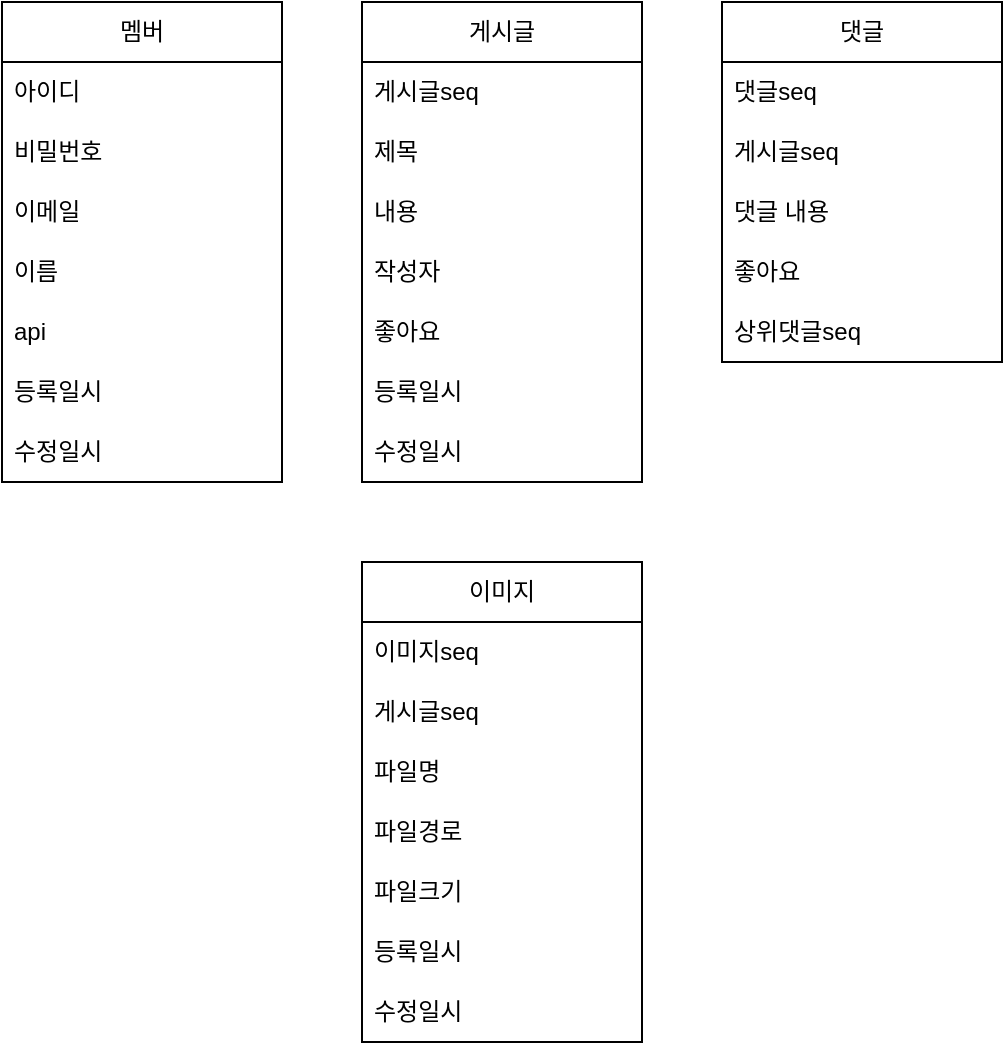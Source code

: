 <mxfile version="23.0.2" type="github">
  <diagram name="페이지-1" id="2DuQdqVIVBDX4o7IVcW_">
    <mxGraphModel dx="1945" dy="897" grid="1" gridSize="10" guides="1" tooltips="1" connect="1" arrows="1" fold="1" page="1" pageScale="1" pageWidth="827" pageHeight="1169" math="0" shadow="0">
      <root>
        <mxCell id="0" />
        <mxCell id="1" parent="0" />
        <mxCell id="RKctJJQrRIoW6dp4YgmE-1" value="멤버" style="swimlane;fontStyle=0;childLayout=stackLayout;horizontal=1;startSize=30;horizontalStack=0;resizeParent=1;resizeParentMax=0;resizeLast=0;collapsible=1;marginBottom=0;whiteSpace=wrap;html=1;" parent="1" vertex="1">
          <mxGeometry x="-570" y="80" width="140" height="240" as="geometry" />
        </mxCell>
        <mxCell id="RKctJJQrRIoW6dp4YgmE-2" value="아이디" style="text;strokeColor=none;fillColor=none;align=left;verticalAlign=middle;spacingLeft=4;spacingRight=4;overflow=hidden;points=[[0,0.5],[1,0.5]];portConstraint=eastwest;rotatable=0;whiteSpace=wrap;html=1;" parent="RKctJJQrRIoW6dp4YgmE-1" vertex="1">
          <mxGeometry y="30" width="140" height="30" as="geometry" />
        </mxCell>
        <mxCell id="RKctJJQrRIoW6dp4YgmE-3" value="비밀번호" style="text;strokeColor=none;fillColor=none;align=left;verticalAlign=middle;spacingLeft=4;spacingRight=4;overflow=hidden;points=[[0,0.5],[1,0.5]];portConstraint=eastwest;rotatable=0;whiteSpace=wrap;html=1;" parent="RKctJJQrRIoW6dp4YgmE-1" vertex="1">
          <mxGeometry y="60" width="140" height="30" as="geometry" />
        </mxCell>
        <mxCell id="RKctJJQrRIoW6dp4YgmE-4" value="이메일" style="text;strokeColor=none;fillColor=none;align=left;verticalAlign=middle;spacingLeft=4;spacingRight=4;overflow=hidden;points=[[0,0.5],[1,0.5]];portConstraint=eastwest;rotatable=0;whiteSpace=wrap;html=1;" parent="RKctJJQrRIoW6dp4YgmE-1" vertex="1">
          <mxGeometry y="90" width="140" height="30" as="geometry" />
        </mxCell>
        <mxCell id="RKctJJQrRIoW6dp4YgmE-10" value="이름" style="text;strokeColor=none;fillColor=none;align=left;verticalAlign=middle;spacingLeft=4;spacingRight=4;overflow=hidden;points=[[0,0.5],[1,0.5]];portConstraint=eastwest;rotatable=0;whiteSpace=wrap;html=1;" parent="RKctJJQrRIoW6dp4YgmE-1" vertex="1">
          <mxGeometry y="120" width="140" height="30" as="geometry" />
        </mxCell>
        <mxCell id="RKctJJQrRIoW6dp4YgmE-9" value="api" style="text;strokeColor=none;fillColor=none;align=left;verticalAlign=middle;spacingLeft=4;spacingRight=4;overflow=hidden;points=[[0,0.5],[1,0.5]];portConstraint=eastwest;rotatable=0;whiteSpace=wrap;html=1;" parent="RKctJJQrRIoW6dp4YgmE-1" vertex="1">
          <mxGeometry y="150" width="140" height="30" as="geometry" />
        </mxCell>
        <mxCell id="RKctJJQrRIoW6dp4YgmE-8" value="등록일시" style="text;strokeColor=none;fillColor=none;align=left;verticalAlign=middle;spacingLeft=4;spacingRight=4;overflow=hidden;points=[[0,0.5],[1,0.5]];portConstraint=eastwest;rotatable=0;whiteSpace=wrap;html=1;" parent="RKctJJQrRIoW6dp4YgmE-1" vertex="1">
          <mxGeometry y="180" width="140" height="30" as="geometry" />
        </mxCell>
        <mxCell id="RKctJJQrRIoW6dp4YgmE-7" value="수정일시" style="text;strokeColor=none;fillColor=none;align=left;verticalAlign=middle;spacingLeft=4;spacingRight=4;overflow=hidden;points=[[0,0.5],[1,0.5]];portConstraint=eastwest;rotatable=0;whiteSpace=wrap;html=1;" parent="RKctJJQrRIoW6dp4YgmE-1" vertex="1">
          <mxGeometry y="210" width="140" height="30" as="geometry" />
        </mxCell>
        <mxCell id="RKctJJQrRIoW6dp4YgmE-11" value="게시글" style="swimlane;fontStyle=0;childLayout=stackLayout;horizontal=1;startSize=30;horizontalStack=0;resizeParent=1;resizeParentMax=0;resizeLast=0;collapsible=1;marginBottom=0;whiteSpace=wrap;html=1;" parent="1" vertex="1">
          <mxGeometry x="-390" y="80" width="140" height="240" as="geometry" />
        </mxCell>
        <mxCell id="RKctJJQrRIoW6dp4YgmE-12" value="게시글seq" style="text;strokeColor=none;fillColor=none;align=left;verticalAlign=middle;spacingLeft=4;spacingRight=4;overflow=hidden;points=[[0,0.5],[1,0.5]];portConstraint=eastwest;rotatable=0;whiteSpace=wrap;html=1;" parent="RKctJJQrRIoW6dp4YgmE-11" vertex="1">
          <mxGeometry y="30" width="140" height="30" as="geometry" />
        </mxCell>
        <mxCell id="RKctJJQrRIoW6dp4YgmE-19" value="제목" style="text;strokeColor=none;fillColor=none;align=left;verticalAlign=middle;spacingLeft=4;spacingRight=4;overflow=hidden;points=[[0,0.5],[1,0.5]];portConstraint=eastwest;rotatable=0;whiteSpace=wrap;html=1;" parent="RKctJJQrRIoW6dp4YgmE-11" vertex="1">
          <mxGeometry y="60" width="140" height="30" as="geometry" />
        </mxCell>
        <mxCell id="RKctJJQrRIoW6dp4YgmE-13" value="내용" style="text;strokeColor=none;fillColor=none;align=left;verticalAlign=middle;spacingLeft=4;spacingRight=4;overflow=hidden;points=[[0,0.5],[1,0.5]];portConstraint=eastwest;rotatable=0;whiteSpace=wrap;html=1;" parent="RKctJJQrRIoW6dp4YgmE-11" vertex="1">
          <mxGeometry y="90" width="140" height="30" as="geometry" />
        </mxCell>
        <mxCell id="RKctJJQrRIoW6dp4YgmE-14" value="작성자" style="text;strokeColor=none;fillColor=none;align=left;verticalAlign=middle;spacingLeft=4;spacingRight=4;overflow=hidden;points=[[0,0.5],[1,0.5]];portConstraint=eastwest;rotatable=0;whiteSpace=wrap;html=1;" parent="RKctJJQrRIoW6dp4YgmE-11" vertex="1">
          <mxGeometry y="120" width="140" height="30" as="geometry" />
        </mxCell>
        <mxCell id="v8qUdX7qrlCpqphw_ktn-1" value="좋아요" style="text;strokeColor=none;fillColor=none;align=left;verticalAlign=middle;spacingLeft=4;spacingRight=4;overflow=hidden;points=[[0,0.5],[1,0.5]];portConstraint=eastwest;rotatable=0;whiteSpace=wrap;html=1;" vertex="1" parent="RKctJJQrRIoW6dp4YgmE-11">
          <mxGeometry y="150" width="140" height="30" as="geometry" />
        </mxCell>
        <mxCell id="RKctJJQrRIoW6dp4YgmE-21" value="등록일시" style="text;strokeColor=none;fillColor=none;align=left;verticalAlign=middle;spacingLeft=4;spacingRight=4;overflow=hidden;points=[[0,0.5],[1,0.5]];portConstraint=eastwest;rotatable=0;whiteSpace=wrap;html=1;" parent="RKctJJQrRIoW6dp4YgmE-11" vertex="1">
          <mxGeometry y="180" width="140" height="30" as="geometry" />
        </mxCell>
        <mxCell id="RKctJJQrRIoW6dp4YgmE-20" value="수정일시" style="text;strokeColor=none;fillColor=none;align=left;verticalAlign=middle;spacingLeft=4;spacingRight=4;overflow=hidden;points=[[0,0.5],[1,0.5]];portConstraint=eastwest;rotatable=0;whiteSpace=wrap;html=1;" parent="RKctJJQrRIoW6dp4YgmE-11" vertex="1">
          <mxGeometry y="210" width="140" height="30" as="geometry" />
        </mxCell>
        <mxCell id="RKctJJQrRIoW6dp4YgmE-15" value="댓글" style="swimlane;fontStyle=0;childLayout=stackLayout;horizontal=1;startSize=30;horizontalStack=0;resizeParent=1;resizeParentMax=0;resizeLast=0;collapsible=1;marginBottom=0;whiteSpace=wrap;html=1;" parent="1" vertex="1">
          <mxGeometry x="-210" y="80" width="140" height="180" as="geometry" />
        </mxCell>
        <mxCell id="RKctJJQrRIoW6dp4YgmE-16" value="댓글seq" style="text;strokeColor=none;fillColor=none;align=left;verticalAlign=middle;spacingLeft=4;spacingRight=4;overflow=hidden;points=[[0,0.5],[1,0.5]];portConstraint=eastwest;rotatable=0;whiteSpace=wrap;html=1;" parent="RKctJJQrRIoW6dp4YgmE-15" vertex="1">
          <mxGeometry y="30" width="140" height="30" as="geometry" />
        </mxCell>
        <mxCell id="RKctJJQrRIoW6dp4YgmE-17" value="게시글seq" style="text;strokeColor=none;fillColor=none;align=left;verticalAlign=middle;spacingLeft=4;spacingRight=4;overflow=hidden;points=[[0,0.5],[1,0.5]];portConstraint=eastwest;rotatable=0;whiteSpace=wrap;html=1;" parent="RKctJJQrRIoW6dp4YgmE-15" vertex="1">
          <mxGeometry y="60" width="140" height="30" as="geometry" />
        </mxCell>
        <mxCell id="RKctJJQrRIoW6dp4YgmE-18" value="댓글 내용" style="text;strokeColor=none;fillColor=none;align=left;verticalAlign=middle;spacingLeft=4;spacingRight=4;overflow=hidden;points=[[0,0.5],[1,0.5]];portConstraint=eastwest;rotatable=0;whiteSpace=wrap;html=1;" parent="RKctJJQrRIoW6dp4YgmE-15" vertex="1">
          <mxGeometry y="90" width="140" height="30" as="geometry" />
        </mxCell>
        <mxCell id="v8qUdX7qrlCpqphw_ktn-3" value="좋아요" style="text;strokeColor=none;fillColor=none;align=left;verticalAlign=middle;spacingLeft=4;spacingRight=4;overflow=hidden;points=[[0,0.5],[1,0.5]];portConstraint=eastwest;rotatable=0;whiteSpace=wrap;html=1;" vertex="1" parent="RKctJJQrRIoW6dp4YgmE-15">
          <mxGeometry y="120" width="140" height="30" as="geometry" />
        </mxCell>
        <mxCell id="v8qUdX7qrlCpqphw_ktn-2" value="상위댓글seq" style="text;strokeColor=none;fillColor=none;align=left;verticalAlign=middle;spacingLeft=4;spacingRight=4;overflow=hidden;points=[[0,0.5],[1,0.5]];portConstraint=eastwest;rotatable=0;whiteSpace=wrap;html=1;" vertex="1" parent="RKctJJQrRIoW6dp4YgmE-15">
          <mxGeometry y="150" width="140" height="30" as="geometry" />
        </mxCell>
        <mxCell id="RKctJJQrRIoW6dp4YgmE-22" value="이미지" style="swimlane;fontStyle=0;childLayout=stackLayout;horizontal=1;startSize=30;horizontalStack=0;resizeParent=1;resizeParentMax=0;resizeLast=0;collapsible=1;marginBottom=0;whiteSpace=wrap;html=1;" parent="1" vertex="1">
          <mxGeometry x="-390" y="360" width="140" height="240" as="geometry" />
        </mxCell>
        <mxCell id="RKctJJQrRIoW6dp4YgmE-23" value="이미지seq" style="text;strokeColor=none;fillColor=none;align=left;verticalAlign=middle;spacingLeft=4;spacingRight=4;overflow=hidden;points=[[0,0.5],[1,0.5]];portConstraint=eastwest;rotatable=0;whiteSpace=wrap;html=1;" parent="RKctJJQrRIoW6dp4YgmE-22" vertex="1">
          <mxGeometry y="30" width="140" height="30" as="geometry" />
        </mxCell>
        <mxCell id="RKctJJQrRIoW6dp4YgmE-24" value="게시글seq" style="text;strokeColor=none;fillColor=none;align=left;verticalAlign=middle;spacingLeft=4;spacingRight=4;overflow=hidden;points=[[0,0.5],[1,0.5]];portConstraint=eastwest;rotatable=0;whiteSpace=wrap;html=1;" parent="RKctJJQrRIoW6dp4YgmE-22" vertex="1">
          <mxGeometry y="60" width="140" height="30" as="geometry" />
        </mxCell>
        <mxCell id="RKctJJQrRIoW6dp4YgmE-25" value="파일명" style="text;strokeColor=none;fillColor=none;align=left;verticalAlign=middle;spacingLeft=4;spacingRight=4;overflow=hidden;points=[[0,0.5],[1,0.5]];portConstraint=eastwest;rotatable=0;whiteSpace=wrap;html=1;" parent="RKctJJQrRIoW6dp4YgmE-22" vertex="1">
          <mxGeometry y="90" width="140" height="30" as="geometry" />
        </mxCell>
        <mxCell id="RKctJJQrRIoW6dp4YgmE-26" value="파일경로" style="text;strokeColor=none;fillColor=none;align=left;verticalAlign=middle;spacingLeft=4;spacingRight=4;overflow=hidden;points=[[0,0.5],[1,0.5]];portConstraint=eastwest;rotatable=0;whiteSpace=wrap;html=1;" parent="RKctJJQrRIoW6dp4YgmE-22" vertex="1">
          <mxGeometry y="120" width="140" height="30" as="geometry" />
        </mxCell>
        <mxCell id="RKctJJQrRIoW6dp4YgmE-29" value="파일크기" style="text;strokeColor=none;fillColor=none;align=left;verticalAlign=middle;spacingLeft=4;spacingRight=4;overflow=hidden;points=[[0,0.5],[1,0.5]];portConstraint=eastwest;rotatable=0;whiteSpace=wrap;html=1;" parent="RKctJJQrRIoW6dp4YgmE-22" vertex="1">
          <mxGeometry y="150" width="140" height="30" as="geometry" />
        </mxCell>
        <mxCell id="RKctJJQrRIoW6dp4YgmE-27" value="등록일시" style="text;strokeColor=none;fillColor=none;align=left;verticalAlign=middle;spacingLeft=4;spacingRight=4;overflow=hidden;points=[[0,0.5],[1,0.5]];portConstraint=eastwest;rotatable=0;whiteSpace=wrap;html=1;" parent="RKctJJQrRIoW6dp4YgmE-22" vertex="1">
          <mxGeometry y="180" width="140" height="30" as="geometry" />
        </mxCell>
        <mxCell id="RKctJJQrRIoW6dp4YgmE-28" value="수정일시" style="text;strokeColor=none;fillColor=none;align=left;verticalAlign=middle;spacingLeft=4;spacingRight=4;overflow=hidden;points=[[0,0.5],[1,0.5]];portConstraint=eastwest;rotatable=0;whiteSpace=wrap;html=1;" parent="RKctJJQrRIoW6dp4YgmE-22" vertex="1">
          <mxGeometry y="210" width="140" height="30" as="geometry" />
        </mxCell>
      </root>
    </mxGraphModel>
  </diagram>
</mxfile>
